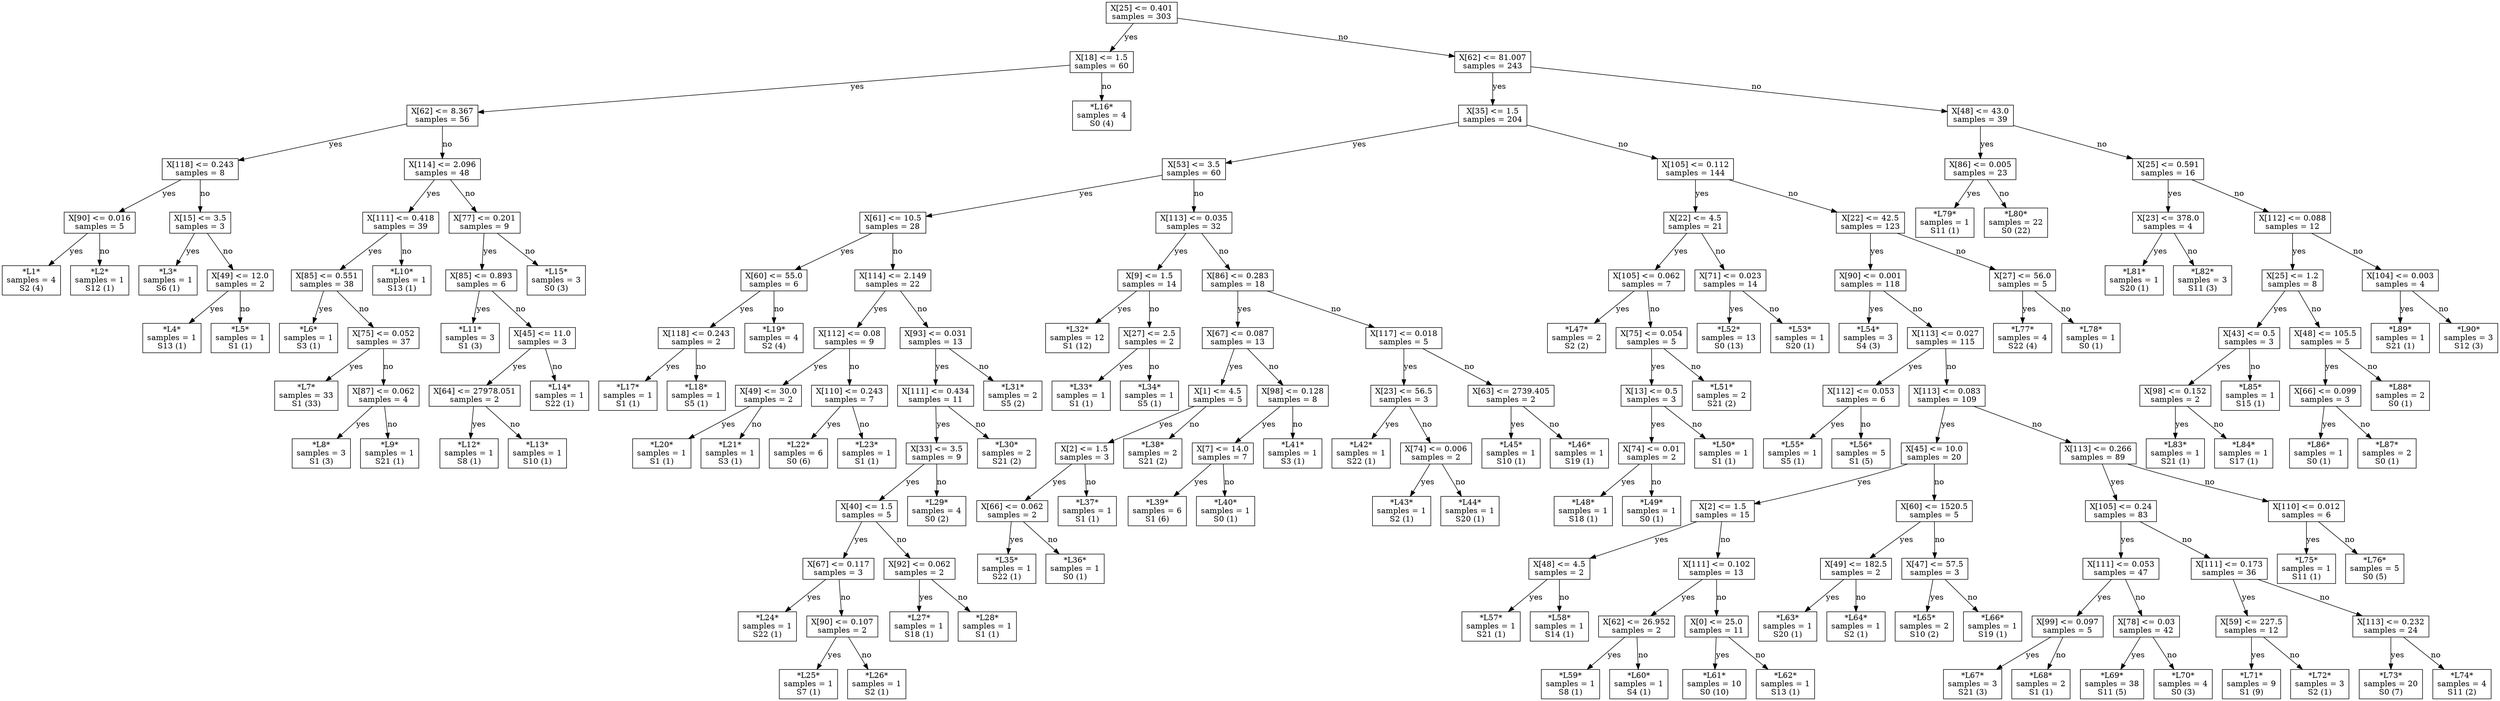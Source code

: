 digraph Tree {
node [shape=box] ;
0 [label="X[25] <= 0.401\nsamples = 303\n"] ;
1 [label="X[18] <= 1.5\nsamples = 60\n"] ;
0 -> 1 [label="yes"];
2 [label="X[62] <= 8.367\nsamples = 56\n"] ;
1 -> 2 [label="yes"];
3 [label="X[118] <= 0.243\nsamples = 8\n"] ;
2 -> 3 [label="yes"];
4 [label="X[90] <= 0.016\nsamples = 5\n"] ;
3 -> 4 [label="yes"];
5 [label="*L1*\nsamples = 4\nS2 (4)\n"] ;
4 -> 5 [label="yes"];
6 [label="*L2*\nsamples = 1\nS12 (1)\n"] ;
4 -> 6 [label="no"];
7 [label="X[15] <= 3.5\nsamples = 3\n"] ;
3 -> 7 [label="no"];
8 [label="*L3*\nsamples = 1\nS6 (1)\n"] ;
7 -> 8 [label="yes"];
9 [label="X[49] <= 12.0\nsamples = 2\n"] ;
7 -> 9 [label="no"];
10 [label="*L4*\nsamples = 1\nS13 (1)\n"] ;
9 -> 10 [label="yes"];
11 [label="*L5*\nsamples = 1\nS1 (1)\n"] ;
9 -> 11 [label="no"];
12 [label="X[114] <= 2.096\nsamples = 48\n"] ;
2 -> 12 [label="no"];
13 [label="X[111] <= 0.418\nsamples = 39\n"] ;
12 -> 13 [label="yes"];
14 [label="X[85] <= 0.551\nsamples = 38\n"] ;
13 -> 14 [label="yes"];
15 [label="*L6*\nsamples = 1\nS3 (1)\n"] ;
14 -> 15 [label="yes"];
16 [label="X[75] <= 0.052\nsamples = 37\n"] ;
14 -> 16 [label="no"];
17 [label="*L7*\nsamples = 33\nS1 (33)\n"] ;
16 -> 17 [label="yes"];
18 [label="X[87] <= 0.062\nsamples = 4\n"] ;
16 -> 18 [label="no"];
19 [label="*L8*\nsamples = 3\nS1 (3)\n"] ;
18 -> 19 [label="yes"];
20 [label="*L9*\nsamples = 1\nS21 (1)\n"] ;
18 -> 20 [label="no"];
21 [label="*L10*\nsamples = 1\nS13 (1)\n"] ;
13 -> 21 [label="no"];
22 [label="X[77] <= 0.201\nsamples = 9\n"] ;
12 -> 22 [label="no"];
23 [label="X[85] <= 0.893\nsamples = 6\n"] ;
22 -> 23 [label="yes"];
24 [label="*L11*\nsamples = 3\nS1 (3)\n"] ;
23 -> 24 [label="yes"];
25 [label="X[45] <= 11.0\nsamples = 3\n"] ;
23 -> 25 [label="no"];
26 [label="X[64] <= 27978.051\nsamples = 2\n"] ;
25 -> 26 [label="yes"];
27 [label="*L12*\nsamples = 1\nS8 (1)\n"] ;
26 -> 27 [label="yes"];
28 [label="*L13*\nsamples = 1\nS10 (1)\n"] ;
26 -> 28 [label="no"];
29 [label="*L14*\nsamples = 1\nS22 (1)\n"] ;
25 -> 29 [label="no"];
30 [label="*L15*\nsamples = 3\nS0 (3)\n"] ;
22 -> 30 [label="no"];
31 [label="*L16*\nsamples = 4\nS0 (4)\n"] ;
1 -> 31 [label="no"];
32 [label="X[62] <= 81.007\nsamples = 243\n"] ;
0 -> 32 [label="no"];
33 [label="X[35] <= 1.5\nsamples = 204\n"] ;
32 -> 33 [label="yes"];
34 [label="X[53] <= 3.5\nsamples = 60\n"] ;
33 -> 34 [label="yes"];
35 [label="X[61] <= 10.5\nsamples = 28\n"] ;
34 -> 35 [label="yes"];
36 [label="X[60] <= 55.0\nsamples = 6\n"] ;
35 -> 36 [label="yes"];
37 [label="X[118] <= 0.243\nsamples = 2\n"] ;
36 -> 37 [label="yes"];
38 [label="*L17*\nsamples = 1\nS1 (1)\n"] ;
37 -> 38 [label="yes"];
39 [label="*L18*\nsamples = 1\nS5 (1)\n"] ;
37 -> 39 [label="no"];
40 [label="*L19*\nsamples = 4\nS2 (4)\n"] ;
36 -> 40 [label="no"];
41 [label="X[114] <= 2.149\nsamples = 22\n"] ;
35 -> 41 [label="no"];
42 [label="X[112] <= 0.08\nsamples = 9\n"] ;
41 -> 42 [label="yes"];
43 [label="X[49] <= 30.0\nsamples = 2\n"] ;
42 -> 43 [label="yes"];
44 [label="*L20*\nsamples = 1\nS1 (1)\n"] ;
43 -> 44 [label="yes"];
45 [label="*L21*\nsamples = 1\nS3 (1)\n"] ;
43 -> 45 [label="no"];
46 [label="X[110] <= 0.243\nsamples = 7\n"] ;
42 -> 46 [label="no"];
47 [label="*L22*\nsamples = 6\nS0 (6)\n"] ;
46 -> 47 [label="yes"];
48 [label="*L23*\nsamples = 1\nS1 (1)\n"] ;
46 -> 48 [label="no"];
49 [label="X[93] <= 0.031\nsamples = 13\n"] ;
41 -> 49 [label="no"];
50 [label="X[111] <= 0.434\nsamples = 11\n"] ;
49 -> 50 [label="yes"];
51 [label="X[33] <= 3.5\nsamples = 9\n"] ;
50 -> 51 [label="yes"];
52 [label="X[40] <= 1.5\nsamples = 5\n"] ;
51 -> 52 [label="yes"];
53 [label="X[67] <= 0.117\nsamples = 3\n"] ;
52 -> 53 [label="yes"];
54 [label="*L24*\nsamples = 1\nS22 (1)\n"] ;
53 -> 54 [label="yes"];
55 [label="X[90] <= 0.107\nsamples = 2\n"] ;
53 -> 55 [label="no"];
56 [label="*L25*\nsamples = 1\nS7 (1)\n"] ;
55 -> 56 [label="yes"];
57 [label="*L26*\nsamples = 1\nS2 (1)\n"] ;
55 -> 57 [label="no"];
58 [label="X[92] <= 0.062\nsamples = 2\n"] ;
52 -> 58 [label="no"];
59 [label="*L27*\nsamples = 1\nS18 (1)\n"] ;
58 -> 59 [label="yes"];
60 [label="*L28*\nsamples = 1\nS1 (1)\n"] ;
58 -> 60 [label="no"];
61 [label="*L29*\nsamples = 4\nS0 (2)\n"] ;
51 -> 61 [label="no"];
62 [label="*L30*\nsamples = 2\nS21 (2)\n"] ;
50 -> 62 [label="no"];
63 [label="*L31*\nsamples = 2\nS5 (2)\n"] ;
49 -> 63 [label="no"];
64 [label="X[113] <= 0.035\nsamples = 32\n"] ;
34 -> 64 [label="no"];
65 [label="X[9] <= 1.5\nsamples = 14\n"] ;
64 -> 65 [label="yes"];
66 [label="*L32*\nsamples = 12\nS1 (12)\n"] ;
65 -> 66 [label="yes"];
67 [label="X[27] <= 2.5\nsamples = 2\n"] ;
65 -> 67 [label="no"];
68 [label="*L33*\nsamples = 1\nS1 (1)\n"] ;
67 -> 68 [label="yes"];
69 [label="*L34*\nsamples = 1\nS5 (1)\n"] ;
67 -> 69 [label="no"];
70 [label="X[86] <= 0.283\nsamples = 18\n"] ;
64 -> 70 [label="no"];
71 [label="X[67] <= 0.087\nsamples = 13\n"] ;
70 -> 71 [label="yes"];
72 [label="X[1] <= 4.5\nsamples = 5\n"] ;
71 -> 72 [label="yes"];
73 [label="X[2] <= 1.5\nsamples = 3\n"] ;
72 -> 73 [label="yes"];
74 [label="X[66] <= 0.062\nsamples = 2\n"] ;
73 -> 74 [label="yes"];
75 [label="*L35*\nsamples = 1\nS22 (1)\n"] ;
74 -> 75 [label="yes"];
76 [label="*L36*\nsamples = 1\nS0 (1)\n"] ;
74 -> 76 [label="no"];
77 [label="*L37*\nsamples = 1\nS1 (1)\n"] ;
73 -> 77 [label="no"];
78 [label="*L38*\nsamples = 2\nS21 (2)\n"] ;
72 -> 78 [label="no"];
79 [label="X[98] <= 0.128\nsamples = 8\n"] ;
71 -> 79 [label="no"];
80 [label="X[7] <= 14.0\nsamples = 7\n"] ;
79 -> 80 [label="yes"];
81 [label="*L39*\nsamples = 6\nS1 (6)\n"] ;
80 -> 81 [label="yes"];
82 [label="*L40*\nsamples = 1\nS0 (1)\n"] ;
80 -> 82 [label="no"];
83 [label="*L41*\nsamples = 1\nS3 (1)\n"] ;
79 -> 83 [label="no"];
84 [label="X[117] <= 0.018\nsamples = 5\n"] ;
70 -> 84 [label="no"];
85 [label="X[23] <= 56.5\nsamples = 3\n"] ;
84 -> 85 [label="yes"];
86 [label="*L42*\nsamples = 1\nS22 (1)\n"] ;
85 -> 86 [label="yes"];
87 [label="X[74] <= 0.006\nsamples = 2\n"] ;
85 -> 87 [label="no"];
88 [label="*L43*\nsamples = 1\nS2 (1)\n"] ;
87 -> 88 [label="yes"];
89 [label="*L44*\nsamples = 1\nS20 (1)\n"] ;
87 -> 89 [label="no"];
90 [label="X[63] <= 2739.405\nsamples = 2\n"] ;
84 -> 90 [label="no"];
91 [label="*L45*\nsamples = 1\nS10 (1)\n"] ;
90 -> 91 [label="yes"];
92 [label="*L46*\nsamples = 1\nS19 (1)\n"] ;
90 -> 92 [label="no"];
93 [label="X[105] <= 0.112\nsamples = 144\n"] ;
33 -> 93 [label="no"];
94 [label="X[22] <= 4.5\nsamples = 21\n"] ;
93 -> 94 [label="yes"];
95 [label="X[105] <= 0.062\nsamples = 7\n"] ;
94 -> 95 [label="yes"];
96 [label="*L47*\nsamples = 2\nS2 (2)\n"] ;
95 -> 96 [label="yes"];
97 [label="X[75] <= 0.054\nsamples = 5\n"] ;
95 -> 97 [label="no"];
98 [label="X[13] <= 0.5\nsamples = 3\n"] ;
97 -> 98 [label="yes"];
99 [label="X[74] <= 0.01\nsamples = 2\n"] ;
98 -> 99 [label="yes"];
100 [label="*L48*\nsamples = 1\nS18 (1)\n"] ;
99 -> 100 [label="yes"];
101 [label="*L49*\nsamples = 1\nS0 (1)\n"] ;
99 -> 101 [label="no"];
102 [label="*L50*\nsamples = 1\nS1 (1)\n"] ;
98 -> 102 [label="no"];
103 [label="*L51*\nsamples = 2\nS21 (2)\n"] ;
97 -> 103 [label="no"];
104 [label="X[71] <= 0.023\nsamples = 14\n"] ;
94 -> 104 [label="no"];
105 [label="*L52*\nsamples = 13\nS0 (13)\n"] ;
104 -> 105 [label="yes"];
106 [label="*L53*\nsamples = 1\nS20 (1)\n"] ;
104 -> 106 [label="no"];
107 [label="X[22] <= 42.5\nsamples = 123\n"] ;
93 -> 107 [label="no"];
108 [label="X[90] <= 0.001\nsamples = 118\n"] ;
107 -> 108 [label="yes"];
109 [label="*L54*\nsamples = 3\nS4 (3)\n"] ;
108 -> 109 [label="yes"];
110 [label="X[113] <= 0.027\nsamples = 115\n"] ;
108 -> 110 [label="no"];
111 [label="X[112] <= 0.053\nsamples = 6\n"] ;
110 -> 111 [label="yes"];
112 [label="*L55*\nsamples = 1\nS5 (1)\n"] ;
111 -> 112 [label="yes"];
113 [label="*L56*\nsamples = 5\nS1 (5)\n"] ;
111 -> 113 [label="no"];
114 [label="X[113] <= 0.083\nsamples = 109\n"] ;
110 -> 114 [label="no"];
115 [label="X[45] <= 10.0\nsamples = 20\n"] ;
114 -> 115 [label="yes"];
116 [label="X[2] <= 1.5\nsamples = 15\n"] ;
115 -> 116 [label="yes"];
117 [label="X[48] <= 4.5\nsamples = 2\n"] ;
116 -> 117 [label="yes"];
118 [label="*L57*\nsamples = 1\nS21 (1)\n"] ;
117 -> 118 [label="yes"];
119 [label="*L58*\nsamples = 1\nS14 (1)\n"] ;
117 -> 119 [label="no"];
120 [label="X[111] <= 0.102\nsamples = 13\n"] ;
116 -> 120 [label="no"];
121 [label="X[62] <= 26.952\nsamples = 2\n"] ;
120 -> 121 [label="yes"];
122 [label="*L59*\nsamples = 1\nS8 (1)\n"] ;
121 -> 122 [label="yes"];
123 [label="*L60*\nsamples = 1\nS4 (1)\n"] ;
121 -> 123 [label="no"];
124 [label="X[0] <= 25.0\nsamples = 11\n"] ;
120 -> 124 [label="no"];
125 [label="*L61*\nsamples = 10\nS0 (10)\n"] ;
124 -> 125 [label="yes"];
126 [label="*L62*\nsamples = 1\nS13 (1)\n"] ;
124 -> 126 [label="no"];
127 [label="X[60] <= 1520.5\nsamples = 5\n"] ;
115 -> 127 [label="no"];
128 [label="X[49] <= 182.5\nsamples = 2\n"] ;
127 -> 128 [label="yes"];
129 [label="*L63*\nsamples = 1\nS20 (1)\n"] ;
128 -> 129 [label="yes"];
130 [label="*L64*\nsamples = 1\nS2 (1)\n"] ;
128 -> 130 [label="no"];
131 [label="X[47] <= 57.5\nsamples = 3\n"] ;
127 -> 131 [label="no"];
132 [label="*L65*\nsamples = 2\nS10 (2)\n"] ;
131 -> 132 [label="yes"];
133 [label="*L66*\nsamples = 1\nS19 (1)\n"] ;
131 -> 133 [label="no"];
134 [label="X[113] <= 0.266\nsamples = 89\n"] ;
114 -> 134 [label="no"];
135 [label="X[105] <= 0.24\nsamples = 83\n"] ;
134 -> 135 [label="yes"];
136 [label="X[111] <= 0.053\nsamples = 47\n"] ;
135 -> 136 [label="yes"];
137 [label="X[99] <= 0.097\nsamples = 5\n"] ;
136 -> 137 [label="yes"];
138 [label="*L67*\nsamples = 3\nS21 (3)\n"] ;
137 -> 138 [label="yes"];
139 [label="*L68*\nsamples = 2\nS1 (1)\n"] ;
137 -> 139 [label="no"];
140 [label="X[78] <= 0.03\nsamples = 42\n"] ;
136 -> 140 [label="no"];
141 [label="*L69*\nsamples = 38\nS11 (5)\n"] ;
140 -> 141 [label="yes"];
142 [label="*L70*\nsamples = 4\nS0 (3)\n"] ;
140 -> 142 [label="no"];
143 [label="X[111] <= 0.173\nsamples = 36\n"] ;
135 -> 143 [label="no"];
144 [label="X[59] <= 227.5\nsamples = 12\n"] ;
143 -> 144 [label="yes"];
145 [label="*L71*\nsamples = 9\nS1 (9)\n"] ;
144 -> 145 [label="yes"];
146 [label="*L72*\nsamples = 3\nS2 (1)\n"] ;
144 -> 146 [label="no"];
147 [label="X[113] <= 0.232\nsamples = 24\n"] ;
143 -> 147 [label="no"];
148 [label="*L73*\nsamples = 20\nS0 (7)\n"] ;
147 -> 148 [label="yes"];
149 [label="*L74*\nsamples = 4\nS11 (2)\n"] ;
147 -> 149 [label="no"];
150 [label="X[110] <= 0.012\nsamples = 6\n"] ;
134 -> 150 [label="no"];
151 [label="*L75*\nsamples = 1\nS11 (1)\n"] ;
150 -> 151 [label="yes"];
152 [label="*L76*\nsamples = 5\nS0 (5)\n"] ;
150 -> 152 [label="no"];
153 [label="X[27] <= 56.0\nsamples = 5\n"] ;
107 -> 153 [label="no"];
154 [label="*L77*\nsamples = 4\nS22 (4)\n"] ;
153 -> 154 [label="yes"];
155 [label="*L78*\nsamples = 1\nS0 (1)\n"] ;
153 -> 155 [label="no"];
156 [label="X[48] <= 43.0\nsamples = 39\n"] ;
32 -> 156 [label="no"];
157 [label="X[86] <= 0.005\nsamples = 23\n"] ;
156 -> 157 [label="yes"];
158 [label="*L79*\nsamples = 1\nS11 (1)\n"] ;
157 -> 158 [label="yes"];
159 [label="*L80*\nsamples = 22\nS0 (22)\n"] ;
157 -> 159 [label="no"];
160 [label="X[25] <= 0.591\nsamples = 16\n"] ;
156 -> 160 [label="no"];
161 [label="X[23] <= 378.0\nsamples = 4\n"] ;
160 -> 161 [label="yes"];
162 [label="*L81*\nsamples = 1\nS20 (1)\n"] ;
161 -> 162 [label="yes"];
163 [label="*L82*\nsamples = 3\nS11 (3)\n"] ;
161 -> 163 [label="no"];
164 [label="X[112] <= 0.088\nsamples = 12\n"] ;
160 -> 164 [label="no"];
165 [label="X[25] <= 1.2\nsamples = 8\n"] ;
164 -> 165 [label="yes"];
166 [label="X[43] <= 0.5\nsamples = 3\n"] ;
165 -> 166 [label="yes"];
167 [label="X[98] <= 0.152\nsamples = 2\n"] ;
166 -> 167 [label="yes"];
168 [label="*L83*\nsamples = 1\nS21 (1)\n"] ;
167 -> 168 [label="yes"];
169 [label="*L84*\nsamples = 1\nS17 (1)\n"] ;
167 -> 169 [label="no"];
170 [label="*L85*\nsamples = 1\nS15 (1)\n"] ;
166 -> 170 [label="no"];
171 [label="X[48] <= 105.5\nsamples = 5\n"] ;
165 -> 171 [label="no"];
172 [label="X[66] <= 0.099\nsamples = 3\n"] ;
171 -> 172 [label="yes"];
173 [label="*L86*\nsamples = 1\nS0 (1)\n"] ;
172 -> 173 [label="yes"];
174 [label="*L87*\nsamples = 2\nS0 (1)\n"] ;
172 -> 174 [label="no"];
175 [label="*L88*\nsamples = 2\nS0 (1)\n"] ;
171 -> 175 [label="no"];
176 [label="X[104] <= 0.003\nsamples = 4\n"] ;
164 -> 176 [label="no"];
177 [label="*L89*\nsamples = 1\nS21 (1)\n"] ;
176 -> 177 [label="yes"];
178 [label="*L90*\nsamples = 3\nS12 (3)\n"] ;
176 -> 178 [label="no"];
}
